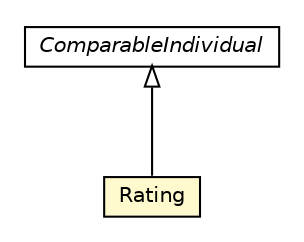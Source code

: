 #!/usr/local/bin/dot
#
# Class diagram 
# Generated by UMLGraph version R5_6-24-gf6e263 (http://www.umlgraph.org/)
#

digraph G {
	edge [fontname="Helvetica",fontsize=10,labelfontname="Helvetica",labelfontsize=10];
	node [fontname="Helvetica",fontsize=10,shape=plaintext];
	nodesep=0.25;
	ranksep=0.5;
	// org.universAAL.middleware.owl.ComparableIndividual
	c6571708 [label=<<table title="org.universAAL.middleware.owl.ComparableIndividual" border="0" cellborder="1" cellspacing="0" cellpadding="2" port="p" href="../ComparableIndividual.html">
		<tr><td><table border="0" cellspacing="0" cellpadding="1">
<tr><td align="center" balign="center"><font face="Helvetica-Oblique"> ComparableIndividual </font></td></tr>
		</table></td></tr>
		</table>>, URL="../ComparableIndividual.html", fontname="Helvetica", fontcolor="black", fontsize=10.0];
	// org.universAAL.middleware.owl.supply.Rating
	c6571715 [label=<<table title="org.universAAL.middleware.owl.supply.Rating" border="0" cellborder="1" cellspacing="0" cellpadding="2" port="p" bgcolor="lemonChiffon" href="./Rating.html">
		<tr><td><table border="0" cellspacing="0" cellpadding="1">
<tr><td align="center" balign="center"> Rating </td></tr>
		</table></td></tr>
		</table>>, URL="./Rating.html", fontname="Helvetica", fontcolor="black", fontsize=10.0];
	//org.universAAL.middleware.owl.supply.Rating extends org.universAAL.middleware.owl.ComparableIndividual
	c6571708:p -> c6571715:p [dir=back,arrowtail=empty];
}

